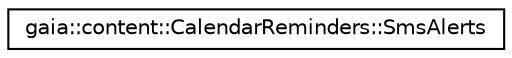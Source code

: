 digraph G
{
  edge [fontname="Helvetica",fontsize="10",labelfontname="Helvetica",labelfontsize="10"];
  node [fontname="Helvetica",fontsize="10",shape=record];
  rankdir=LR;
  Node1 [label="gaia::content::CalendarReminders::SmsAlerts",height=0.2,width=0.4,color="black", fillcolor="white", style="filled",URL="$d1/d66/classgaia_1_1content_1_1_calendar_reminders_1_1_sms_alerts.html",tooltip="A table for store SmsAlerts."];
}
